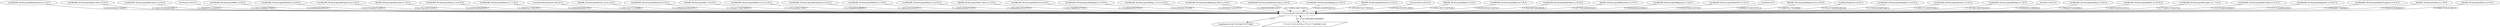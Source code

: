 digraph G {
  934 [ label="/tmp/bdoor [0.0017267446715971484]" shape="ellipse" ];
  922 [ label="17727curl [0.0017267446715971484]" shape="box" ];
  885 [ label="/usr/lib/x86_64-linux-gnu/libheimbase.so.1 [0.5]" shape="ellipse" ];
  875 [ label="/usr/lib/x86_64-linux-gnu/libp11-kit.so.0 [0.5]" shape="ellipse" ];
  881 [ label="/usr/lib/x86_64-linux-gnu/libhcrypto.so.4 [0.5]" shape="ellipse" ];
  894 [ label="/etc/resolv.conf [0.5]" shape="ellipse" ];
  883 [ label="/usr/lib/x86_64-linux-gnu/libffi.so.6 [0.5]" shape="ellipse" ];
  866 [ label="/usr/lib/x86_64-linux-gnu/libnettle.so.6 [0.5]" shape="ellipse" ];
  865 [ label="/usr/lib/x86_64-linux-gnu/libhogweed.so.4 [0.5]" shape="ellipse" ];
  888 [ label="/lib/x86_64-linux-gnu/libcrypt.so.1 [0.5]" shape="ellipse" ];
  880 [ label="/usr/lib/x86_64-linux-gnu/libasn1.so.8 [0.5]" shape="ellipse" ];
  858 [ label="/usr/lib/x86_64-linux-gnu/libssl.so.1.1 [0.5]" shape="ellipse" ];
  822 [ label="/usr/share/locale/locale.alias [0.5]" shape="ellipse" ];
  870 [ label="/lib/x86_64-linux-gnu/libcom_err.so.2 [0.5]" shape="ellipse" ];
  884 [ label="/usr/lib/x86_64-linux-gnu/libwind.so.0 [0.5]" shape="ellipse" ];
  810 [ label="/lib/x86_64-linux-gnu/libc.so.6 [0.5]" shape="ellipse" ];
  862 [ label="/usr/lib/x86_64-linux-gnu/liblber-2.4.so.2 [0.5]" shape="ellipse" ];
  878 [ label="/usr/lib/x86_64-linux-gnu/libheimntlm.so.0 [0.5]" shape="ellipse" ];
  868 [ label="/usr/lib/x86_64-linux-gnu/libkrb5.so.3 [0.5]" shape="ellipse" ];
  876 [ label="/usr/lib/x86_64-linux-gnu/libtasn1.so.6 [0.5]" shape="ellipse" ];
  895 [ label="/lib/x86_64-linux-gnu/libnss_files.so.2 [0.5]" shape="ellipse" ];
  851 [ label="/usr/lib/x86_64-linux-gnu/libcurl.so.4 [0.5]" shape="ellipse" ];
  854 [ label="/usr/lib/x86_64-linux-gnu/libnghttp2.so.14 [0.5]" shape="ellipse" ];
  861 [ label="/usr/lib/x86_64-linux-gnu/libldap_r-2.4.so.2 [0.5]" shape="ellipse" ];
  860 [ label="/usr/lib/x86_64-linux-gnu/libgssapi_krb5.so.2 [0.5]" shape="ellipse" ];
  863 [ label="/usr/lib/x86_64-linux-gnu/libunistring.so.2 [0.5]" shape="ellipse" ];
  867 [ label="/usr/lib/x86_64-linux-gnu/libgmp.so.10 [0.5]" shape="ellipse" ];
  872 [ label="/lib/x86_64-linux-gnu/libresolv.so.2 [0.5]" shape="ellipse" ];
  892 [ label="/etc/nsswitch.conf [0.5]" shape="ellipse" ];
  837 [ label="/lib/x86_64-linux-gnu/libdl.so.2 [0.5]" shape="ellipse" ];
  857 [ label="/usr/lib/x86_64-linux-gnu/libpsl.so.5 [0.5]" shape="ellipse" ];
  882 [ label="/usr/lib/x86_64-linux-gnu/libroken.so.18 [0.5]" shape="ellipse" ];
  877 [ label="/lib/x86_64-linux-gnu/libkeyutils.so.1 [0.5]" shape="ellipse" ];
  874 [ label="/usr/lib/x86_64-linux-gnu/libgssapi.so.3 [0.5]" shape="ellipse" ];
  886 [ label="/usr/lib/x86_64-linux-gnu/libhx509.so.5 [0.5]" shape="ellipse" ];
  896 [ label="/etc/hosts [0.5]" shape="ellipse" ];
  853 [ label="/lib/x86_64-linux-gnu/libpthread.so.0 [0.5]" shape="ellipse" ];
  890 [ label="/usr/lib/ssl/openssl.cnf [0.5]" shape="ellipse" ];
  887 [ label="/usr/lib/x86_64-linux-gnu/libsqlite3.so.0 [0.5]" shape="ellipse" ];
  873 [ label="/usr/lib/x86_64-linux-gnu/libsasl2.so.2 [0.5]" shape="ellipse" ];
  856 [ label="/usr/lib/x86_64-linux-gnu/librtmp.so.1 [0.5]" shape="ellipse" ];
  893 [ label="/etc/host.conf [0.5]" shape="ellipse" ];
  855 [ label="/usr/lib/x86_64-linux-gnu/libidn2.so.0 [0.5]" shape="ellipse" ];
  879 [ label="/usr/lib/x86_64-linux-gnu/libkrb5.so.26 [0.5]" shape="ellipse" ];
  859 [ label="/usr/lib/x86_64-linux-gnu/libcrypto.so.1.1 [0.5]" shape="ellipse" ];
  869 [ label="/usr/lib/x86_64-linux-gnu/libk5crypto.so.3 [0.5]" shape="ellipse" ];
  864 [ label="/usr/lib/x86_64-linux-gnu/libgnutls.so.30 [0.5]" shape="ellipse" ];
  871 [ label="/usr/lib/x86_64-linux-gnu/libkrb5support.so.0 [0.5]" shape="ellipse" ];
  852 [ label="/lib/x86_64-linux-gnu/libz.so.1 [0.5]" shape="ellipse" ];
  889 [ label="/lib/x86_64-linux-gnu/libm.so.6 [0.5]" shape="ellipse" ];
  933 [ label="172.31.71.251:52178->172.31.77.48:8081 [0.0]" shape="parallelogram" ];
  922 -> 934 [ label="0 1.0" ];
  885 -> 922 [ label="0 2.921541824113428E-5" ];
  875 -> 922 [ label="0 1.8221101259284368E-5" ];
  881 -> 922 [ label="0 2.5004067411222834E-5" ];
  894 -> 922 [ label="0 2.5461334966627906E-4" ];
  883 -> 922 [ label="0 2.630486346349812E-5" ];
  866 -> 922 [ label="0 8.672791448191009E-6" ];
  865 -> 922 [ label="0 8.21742129979332E-6" ];
  888 -> 922 [ label="0 4.325870599920854E-5" ];
  880 -> 922 [ label="0 2.358403217768578E-5" ];
  858 -> 922 [ label="0 2.248029841869279E-6" ];
  870 -> 922 [ label="0 1.3199493422583435E-5" ];
  884 -> 922 [ label="0 2.7823217194674983E-5" ];
  810 -> 922 [ label="0 7.157913326817381E-7" ];
  862 -> 922 [ label="0 5.57962836544668E-6" ];
  878 -> 922 [ label="0 2.146019181230247E-5" ];
  868 -> 922 [ label="0 1.1246542504207219E-5" ];
  876 -> 922 [ label="0 1.9682289233031974E-5" ];
  895 -> 922 [ label="0 3.011798480910774E-4" ];
  851 -> 922 [ label="0 3.521080810405791E-9" ];
  854 -> 922 [ label="0 9.013603824170296E-7" ];
  861 -> 922 [ label="0 5.350354437225478E-6" ];
  860 -> 922 [ label="0 4.596946000980104E-6" ];
  863 -> 922 [ label="0 6.710962124917265E-6" ];
  867 -> 922 [ label="0 9.60415028850247E-6" ];
  872 -> 922 [ label="0 1.4872043192117401E-5" ];
  822 -> 922 [ label="0 2.901143277255368E-4" ];
  892 -> 922 [ label="0 2.6074823951461294E-4" ];
  837 -> 922 [ label="0 1.0462136271259792E-5" ];
  857 -> 922 [ label="0 2.0618018102513247E-6" ];
  882 -> 922 [ label="0 2.5641488794034854E-5" ];
  877 -> 922 [ label="0 2.0377985328839616E-5" ];
  874 -> 922 [ label="0 1.681824926223062E-5" ];
  886 -> 922 [ label="0 3.0136107601116772E-5" ];
  896 -> 922 [ label="0 2.8699947104031675E-4" ];
  853 -> 922 [ label="0 5.386875117416008E-7" ];
  887 -> 922 [ label="0 4.110326535468764E-5" ];
  873 -> 922 [ label="0 1.6001771192970792E-5" ];
  856 -> 922 [ label="0 1.4574001549764532E-6" ];
  890 -> 922 [ label="0 0.0012273493803284328" ];
  893 -> 922 [ label="0 2.3428599451149696E-4" ];
  855 -> 922 [ label="0 1.198240071322945E-6" ];
  879 -> 922 [ label="0 2.246975523913315E-5" ];
  859 -> 922 [ label="0 4.177106515716537E-6" ];
  869 -> 922 [ label="0 1.2311701669100882E-5" ];
  864 -> 922 [ label="0 7.1757173426681466E-6" ];
  871 -> 922 [ label="0 1.3950608877780004E-5" ];
  852 -> 922 [ label="0 3.5562916185098493E-7" ];
  889 -> 922 [ label="0 4.5488157643074845E-5" ];
  933 -> 922 [ label="0 0.9965465106568057" ];
  922 -> 933 [ label="0 1.0" ];
}
